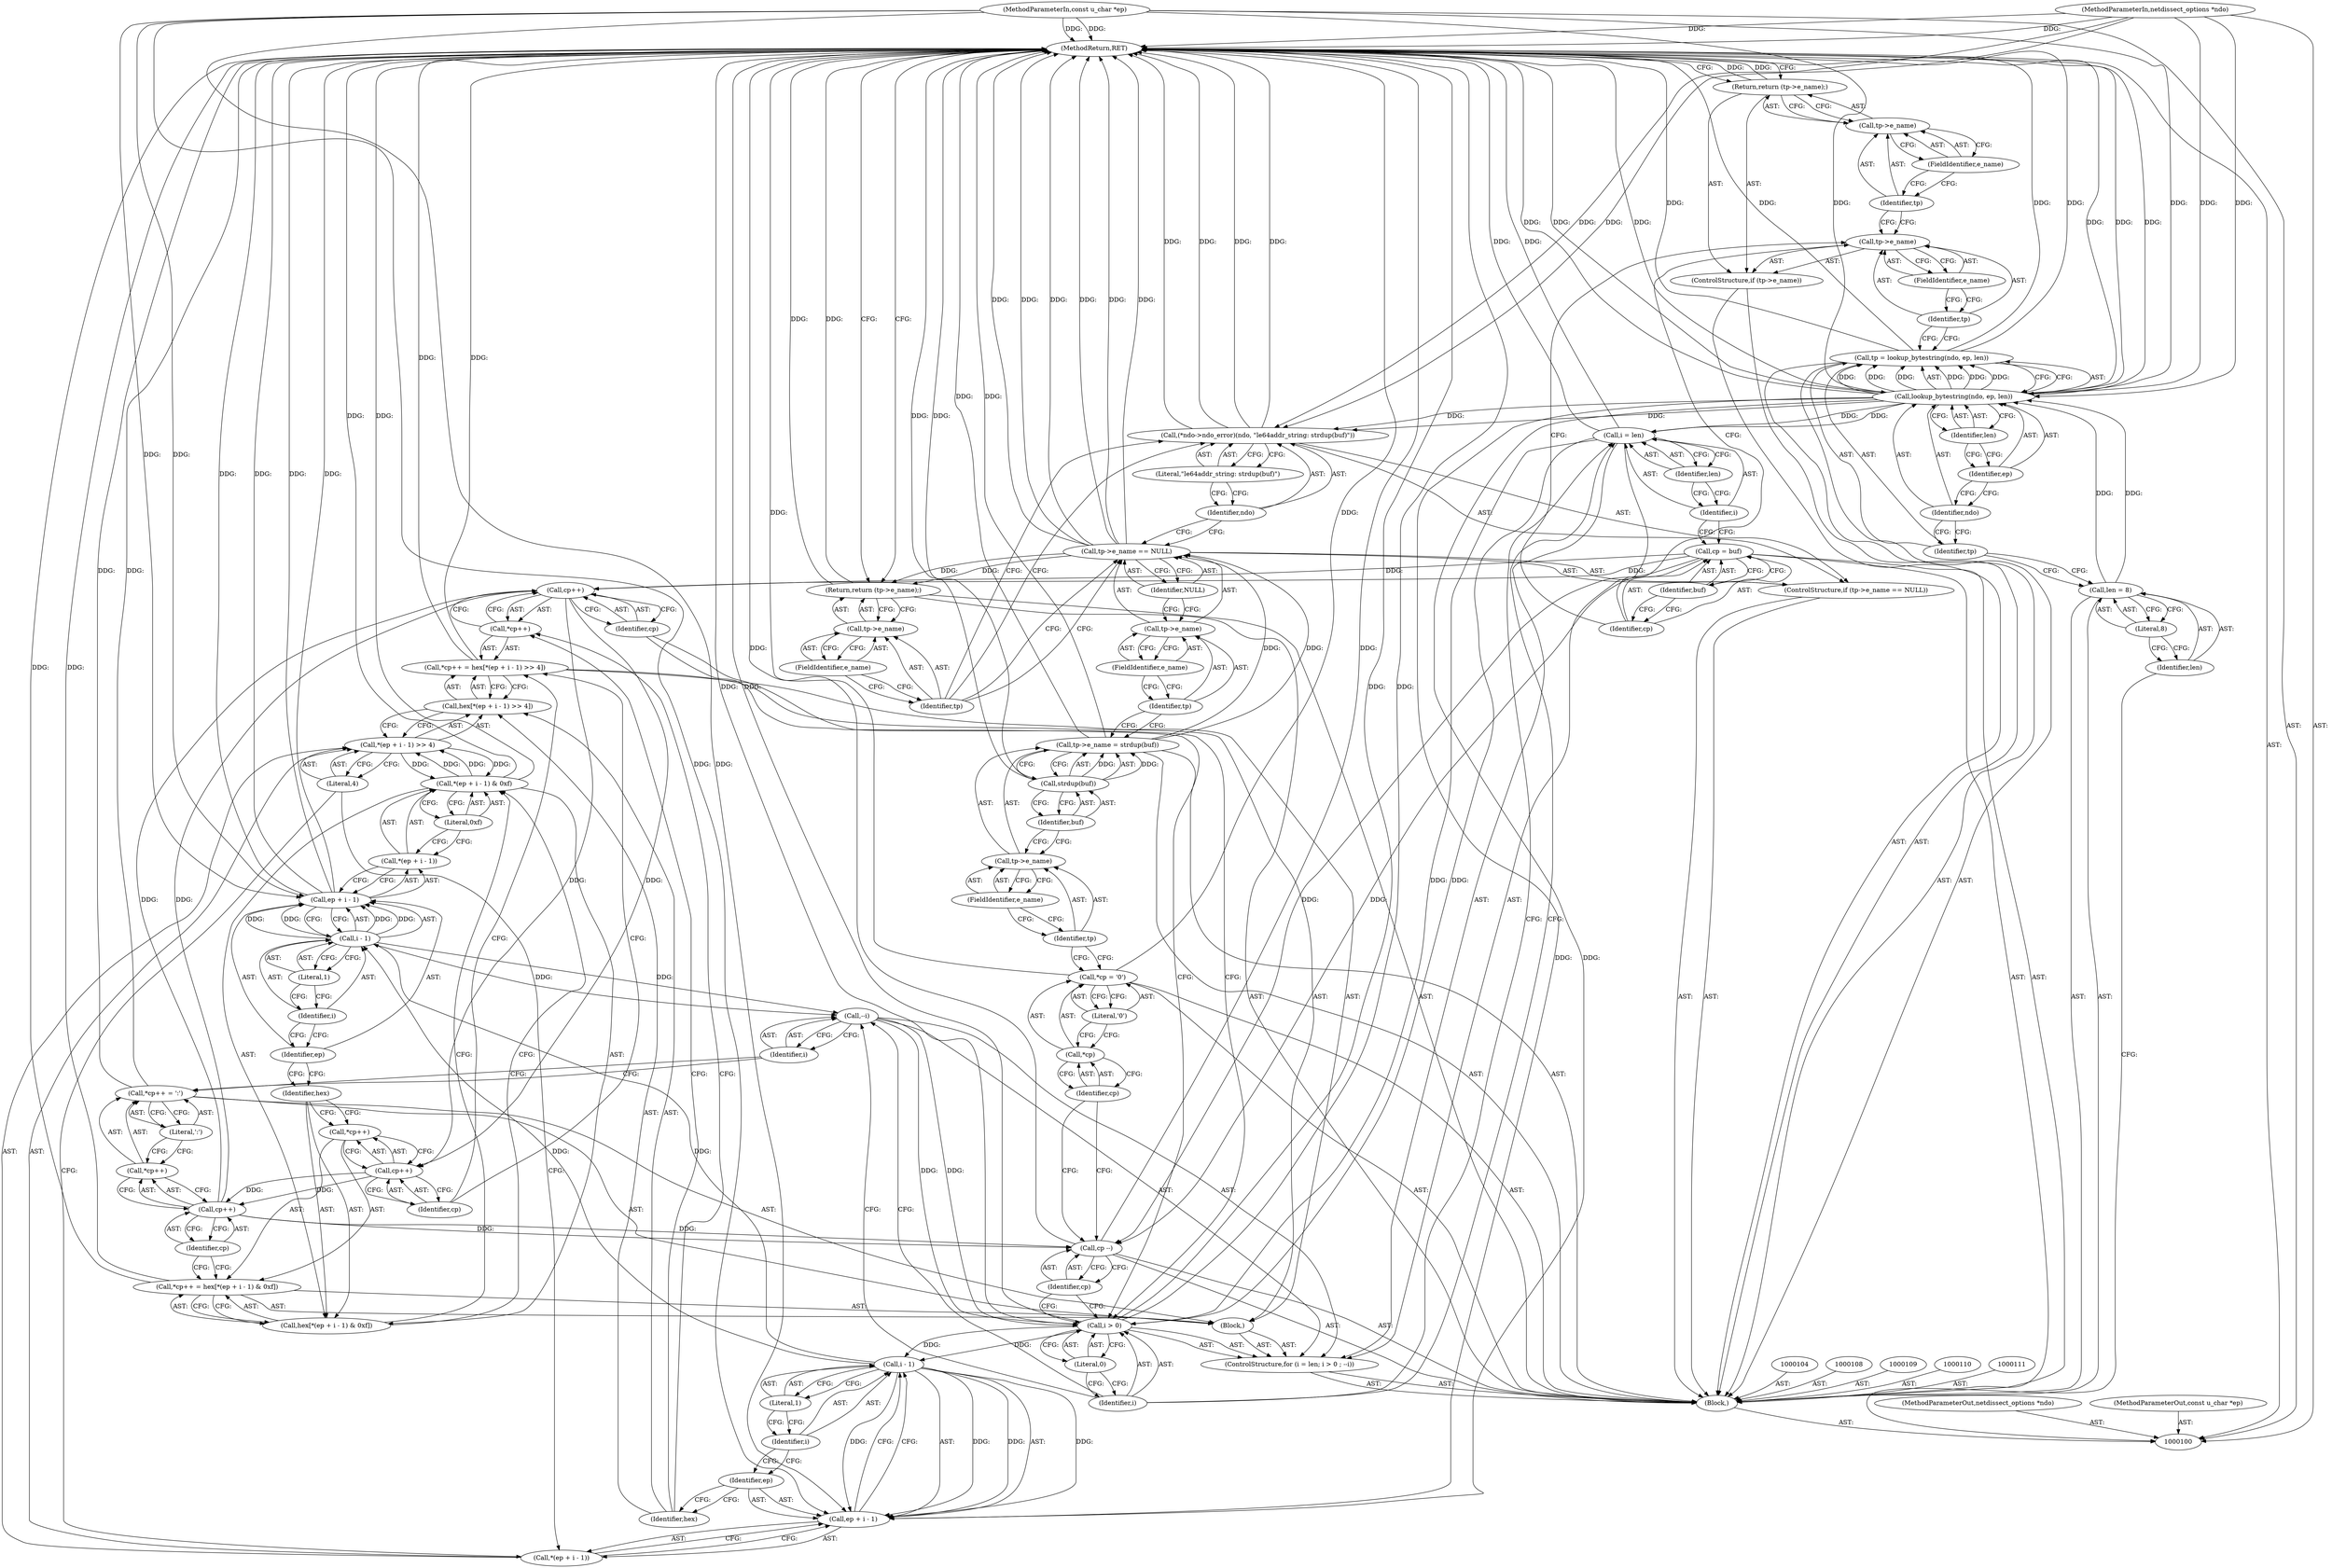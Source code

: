 digraph "1_tcpdump_730fc35968c5433b9e2a829779057f4f9495dc51" {
"1000197" [label="(MethodReturn,RET)"];
"1000101" [label="(MethodParameterIn,netdissect_options *ndo)"];
"1000287" [label="(MethodParameterOut,netdissect_options *ndo)"];
"1000102" [label="(MethodParameterIn,const u_char *ep)"];
"1000288" [label="(MethodParameterOut,const u_char *ep)"];
"1000118" [label="(ControlStructure,if (tp->e_name))"];
"1000119" [label="(Call,tp->e_name)"];
"1000120" [label="(Identifier,tp)"];
"1000121" [label="(FieldIdentifier,e_name)"];
"1000123" [label="(Call,tp->e_name)"];
"1000124" [label="(Identifier,tp)"];
"1000125" [label="(FieldIdentifier,e_name)"];
"1000122" [label="(Return,return (tp->e_name);)"];
"1000126" [label="(Call,cp = buf)"];
"1000127" [label="(Identifier,cp)"];
"1000128" [label="(Identifier,buf)"];
"1000132" [label="(Identifier,len)"];
"1000133" [label="(Call,i > 0)"];
"1000134" [label="(Identifier,i)"];
"1000129" [label="(ControlStructure,for (i = len; i > 0 ; --i))"];
"1000135" [label="(Literal,0)"];
"1000136" [label="(Call,--i)"];
"1000137" [label="(Identifier,i)"];
"1000138" [label="(Block,)"];
"1000130" [label="(Call,i = len)"];
"1000131" [label="(Identifier,i)"];
"1000143" [label="(Call,hex[*(ep + i - 1) >> 4])"];
"1000144" [label="(Identifier,hex)"];
"1000145" [label="(Call,*(ep + i - 1) >> 4)"];
"1000146" [label="(Call,*(ep + i - 1))"];
"1000147" [label="(Call,ep + i - 1)"];
"1000148" [label="(Identifier,ep)"];
"1000139" [label="(Call,*cp++ = hex[*(ep + i - 1) >> 4])"];
"1000140" [label="(Call,*cp++)"];
"1000149" [label="(Call,i - 1)"];
"1000150" [label="(Identifier,i)"];
"1000151" [label="(Literal,1)"];
"1000141" [label="(Call,cp++)"];
"1000142" [label="(Identifier,cp)"];
"1000152" [label="(Literal,4)"];
"1000157" [label="(Call,hex[*(ep + i - 1) & 0xf])"];
"1000158" [label="(Identifier,hex)"];
"1000159" [label="(Call,*(ep + i - 1) & 0xf)"];
"1000160" [label="(Call,*(ep + i - 1))"];
"1000161" [label="(Call,ep + i - 1)"];
"1000162" [label="(Identifier,ep)"];
"1000153" [label="(Call,*cp++ = hex[*(ep + i - 1) & 0xf])"];
"1000154" [label="(Call,*cp++)"];
"1000163" [label="(Call,i - 1)"];
"1000164" [label="(Identifier,i)"];
"1000165" [label="(Literal,1)"];
"1000155" [label="(Call,cp++)"];
"1000156" [label="(Identifier,cp)"];
"1000166" [label="(Literal,0xf)"];
"1000171" [label="(Literal,':')"];
"1000167" [label="(Call,*cp++ = ':')"];
"1000168" [label="(Call,*cp++)"];
"1000169" [label="(Call,cp++)"];
"1000170" [label="(Identifier,cp)"];
"1000172" [label="(Call,cp --)"];
"1000173" [label="(Identifier,cp)"];
"1000103" [label="(Block,)"];
"1000174" [label="(Call,*cp = '\0')"];
"1000175" [label="(Call,*cp)"];
"1000176" [label="(Identifier,cp)"];
"1000177" [label="(Literal,'\0')"];
"1000178" [label="(Call,tp->e_name = strdup(buf))"];
"1000179" [label="(Call,tp->e_name)"];
"1000180" [label="(Identifier,tp)"];
"1000182" [label="(Call,strdup(buf))"];
"1000183" [label="(Identifier,buf)"];
"1000181" [label="(FieldIdentifier,e_name)"];
"1000184" [label="(ControlStructure,if (tp->e_name == NULL))"];
"1000189" [label="(Identifier,NULL)"];
"1000185" [label="(Call,tp->e_name == NULL)"];
"1000186" [label="(Call,tp->e_name)"];
"1000187" [label="(Identifier,tp)"];
"1000188" [label="(FieldIdentifier,e_name)"];
"1000191" [label="(Identifier,ndo)"];
"1000192" [label="(Literal,\"le64addr_string: strdup(buf)\")"];
"1000190" [label="(Call,(*ndo->ndo_error)(ndo, \"le64addr_string: strdup(buf)\"))"];
"1000193" [label="(Return,return (tp->e_name);)"];
"1000196" [label="(FieldIdentifier,e_name)"];
"1000194" [label="(Call,tp->e_name)"];
"1000195" [label="(Identifier,tp)"];
"1000105" [label="(Call,len = 8)"];
"1000106" [label="(Identifier,len)"];
"1000107" [label="(Literal,8)"];
"1000112" [label="(Call,tp = lookup_bytestring(ndo, ep, len))"];
"1000113" [label="(Identifier,tp)"];
"1000115" [label="(Identifier,ndo)"];
"1000116" [label="(Identifier,ep)"];
"1000117" [label="(Identifier,len)"];
"1000114" [label="(Call,lookup_bytestring(ndo, ep, len))"];
"1000197" -> "1000100"  [label="AST: "];
"1000197" -> "1000122"  [label="CFG: "];
"1000197" -> "1000193"  [label="CFG: "];
"1000185" -> "1000197"  [label="DDG: "];
"1000185" -> "1000197"  [label="DDG: "];
"1000185" -> "1000197"  [label="DDG: "];
"1000153" -> "1000197"  [label="DDG: "];
"1000178" -> "1000197"  [label="DDG: "];
"1000114" -> "1000197"  [label="DDG: "];
"1000114" -> "1000197"  [label="DDG: "];
"1000114" -> "1000197"  [label="DDG: "];
"1000167" -> "1000197"  [label="DDG: "];
"1000190" -> "1000197"  [label="DDG: "];
"1000190" -> "1000197"  [label="DDG: "];
"1000112" -> "1000197"  [label="DDG: "];
"1000112" -> "1000197"  [label="DDG: "];
"1000159" -> "1000197"  [label="DDG: "];
"1000130" -> "1000197"  [label="DDG: "];
"1000133" -> "1000197"  [label="DDG: "];
"1000133" -> "1000197"  [label="DDG: "];
"1000102" -> "1000197"  [label="DDG: "];
"1000101" -> "1000197"  [label="DDG: "];
"1000172" -> "1000197"  [label="DDG: "];
"1000139" -> "1000197"  [label="DDG: "];
"1000161" -> "1000197"  [label="DDG: "];
"1000161" -> "1000197"  [label="DDG: "];
"1000182" -> "1000197"  [label="DDG: "];
"1000174" -> "1000197"  [label="DDG: "];
"1000122" -> "1000197"  [label="DDG: "];
"1000193" -> "1000197"  [label="DDG: "];
"1000101" -> "1000100"  [label="AST: "];
"1000101" -> "1000197"  [label="DDG: "];
"1000101" -> "1000114"  [label="DDG: "];
"1000101" -> "1000190"  [label="DDG: "];
"1000287" -> "1000100"  [label="AST: "];
"1000102" -> "1000100"  [label="AST: "];
"1000102" -> "1000197"  [label="DDG: "];
"1000102" -> "1000114"  [label="DDG: "];
"1000102" -> "1000147"  [label="DDG: "];
"1000102" -> "1000161"  [label="DDG: "];
"1000288" -> "1000100"  [label="AST: "];
"1000118" -> "1000103"  [label="AST: "];
"1000119" -> "1000118"  [label="AST: "];
"1000122" -> "1000118"  [label="AST: "];
"1000119" -> "1000118"  [label="AST: "];
"1000119" -> "1000121"  [label="CFG: "];
"1000120" -> "1000119"  [label="AST: "];
"1000121" -> "1000119"  [label="AST: "];
"1000124" -> "1000119"  [label="CFG: "];
"1000127" -> "1000119"  [label="CFG: "];
"1000120" -> "1000119"  [label="AST: "];
"1000120" -> "1000112"  [label="CFG: "];
"1000121" -> "1000120"  [label="CFG: "];
"1000121" -> "1000119"  [label="AST: "];
"1000121" -> "1000120"  [label="CFG: "];
"1000119" -> "1000121"  [label="CFG: "];
"1000123" -> "1000122"  [label="AST: "];
"1000123" -> "1000125"  [label="CFG: "];
"1000124" -> "1000123"  [label="AST: "];
"1000125" -> "1000123"  [label="AST: "];
"1000122" -> "1000123"  [label="CFG: "];
"1000124" -> "1000123"  [label="AST: "];
"1000124" -> "1000119"  [label="CFG: "];
"1000125" -> "1000124"  [label="CFG: "];
"1000125" -> "1000123"  [label="AST: "];
"1000125" -> "1000124"  [label="CFG: "];
"1000123" -> "1000125"  [label="CFG: "];
"1000122" -> "1000118"  [label="AST: "];
"1000122" -> "1000123"  [label="CFG: "];
"1000123" -> "1000122"  [label="AST: "];
"1000197" -> "1000122"  [label="CFG: "];
"1000122" -> "1000197"  [label="DDG: "];
"1000126" -> "1000103"  [label="AST: "];
"1000126" -> "1000128"  [label="CFG: "];
"1000127" -> "1000126"  [label="AST: "];
"1000128" -> "1000126"  [label="AST: "];
"1000131" -> "1000126"  [label="CFG: "];
"1000126" -> "1000141"  [label="DDG: "];
"1000126" -> "1000172"  [label="DDG: "];
"1000127" -> "1000126"  [label="AST: "];
"1000127" -> "1000119"  [label="CFG: "];
"1000128" -> "1000127"  [label="CFG: "];
"1000128" -> "1000126"  [label="AST: "];
"1000128" -> "1000127"  [label="CFG: "];
"1000126" -> "1000128"  [label="CFG: "];
"1000132" -> "1000130"  [label="AST: "];
"1000132" -> "1000131"  [label="CFG: "];
"1000130" -> "1000132"  [label="CFG: "];
"1000133" -> "1000129"  [label="AST: "];
"1000133" -> "1000135"  [label="CFG: "];
"1000134" -> "1000133"  [label="AST: "];
"1000135" -> "1000133"  [label="AST: "];
"1000142" -> "1000133"  [label="CFG: "];
"1000173" -> "1000133"  [label="CFG: "];
"1000133" -> "1000197"  [label="DDG: "];
"1000133" -> "1000197"  [label="DDG: "];
"1000136" -> "1000133"  [label="DDG: "];
"1000130" -> "1000133"  [label="DDG: "];
"1000133" -> "1000149"  [label="DDG: "];
"1000134" -> "1000133"  [label="AST: "];
"1000134" -> "1000130"  [label="CFG: "];
"1000134" -> "1000136"  [label="CFG: "];
"1000135" -> "1000134"  [label="CFG: "];
"1000129" -> "1000103"  [label="AST: "];
"1000130" -> "1000129"  [label="AST: "];
"1000133" -> "1000129"  [label="AST: "];
"1000136" -> "1000129"  [label="AST: "];
"1000138" -> "1000129"  [label="AST: "];
"1000135" -> "1000133"  [label="AST: "];
"1000135" -> "1000134"  [label="CFG: "];
"1000133" -> "1000135"  [label="CFG: "];
"1000136" -> "1000129"  [label="AST: "];
"1000136" -> "1000137"  [label="CFG: "];
"1000137" -> "1000136"  [label="AST: "];
"1000134" -> "1000136"  [label="CFG: "];
"1000136" -> "1000133"  [label="DDG: "];
"1000163" -> "1000136"  [label="DDG: "];
"1000137" -> "1000136"  [label="AST: "];
"1000137" -> "1000167"  [label="CFG: "];
"1000136" -> "1000137"  [label="CFG: "];
"1000138" -> "1000129"  [label="AST: "];
"1000139" -> "1000138"  [label="AST: "];
"1000153" -> "1000138"  [label="AST: "];
"1000167" -> "1000138"  [label="AST: "];
"1000130" -> "1000129"  [label="AST: "];
"1000130" -> "1000132"  [label="CFG: "];
"1000131" -> "1000130"  [label="AST: "];
"1000132" -> "1000130"  [label="AST: "];
"1000134" -> "1000130"  [label="CFG: "];
"1000130" -> "1000197"  [label="DDG: "];
"1000114" -> "1000130"  [label="DDG: "];
"1000130" -> "1000133"  [label="DDG: "];
"1000131" -> "1000130"  [label="AST: "];
"1000131" -> "1000126"  [label="CFG: "];
"1000132" -> "1000131"  [label="CFG: "];
"1000143" -> "1000139"  [label="AST: "];
"1000143" -> "1000145"  [label="CFG: "];
"1000144" -> "1000143"  [label="AST: "];
"1000145" -> "1000143"  [label="AST: "];
"1000139" -> "1000143"  [label="CFG: "];
"1000144" -> "1000143"  [label="AST: "];
"1000144" -> "1000140"  [label="CFG: "];
"1000148" -> "1000144"  [label="CFG: "];
"1000145" -> "1000143"  [label="AST: "];
"1000145" -> "1000152"  [label="CFG: "];
"1000146" -> "1000145"  [label="AST: "];
"1000152" -> "1000145"  [label="AST: "];
"1000143" -> "1000145"  [label="CFG: "];
"1000159" -> "1000145"  [label="DDG: "];
"1000145" -> "1000159"  [label="DDG: "];
"1000146" -> "1000145"  [label="AST: "];
"1000146" -> "1000147"  [label="CFG: "];
"1000147" -> "1000146"  [label="AST: "];
"1000152" -> "1000146"  [label="CFG: "];
"1000147" -> "1000146"  [label="AST: "];
"1000147" -> "1000149"  [label="CFG: "];
"1000148" -> "1000147"  [label="AST: "];
"1000149" -> "1000147"  [label="AST: "];
"1000146" -> "1000147"  [label="CFG: "];
"1000114" -> "1000147"  [label="DDG: "];
"1000102" -> "1000147"  [label="DDG: "];
"1000149" -> "1000147"  [label="DDG: "];
"1000149" -> "1000147"  [label="DDG: "];
"1000148" -> "1000147"  [label="AST: "];
"1000148" -> "1000144"  [label="CFG: "];
"1000150" -> "1000148"  [label="CFG: "];
"1000139" -> "1000138"  [label="AST: "];
"1000139" -> "1000143"  [label="CFG: "];
"1000140" -> "1000139"  [label="AST: "];
"1000143" -> "1000139"  [label="AST: "];
"1000156" -> "1000139"  [label="CFG: "];
"1000139" -> "1000197"  [label="DDG: "];
"1000140" -> "1000139"  [label="AST: "];
"1000140" -> "1000141"  [label="CFG: "];
"1000141" -> "1000140"  [label="AST: "];
"1000144" -> "1000140"  [label="CFG: "];
"1000149" -> "1000147"  [label="AST: "];
"1000149" -> "1000151"  [label="CFG: "];
"1000150" -> "1000149"  [label="AST: "];
"1000151" -> "1000149"  [label="AST: "];
"1000147" -> "1000149"  [label="CFG: "];
"1000149" -> "1000147"  [label="DDG: "];
"1000149" -> "1000147"  [label="DDG: "];
"1000133" -> "1000149"  [label="DDG: "];
"1000149" -> "1000163"  [label="DDG: "];
"1000150" -> "1000149"  [label="AST: "];
"1000150" -> "1000148"  [label="CFG: "];
"1000151" -> "1000150"  [label="CFG: "];
"1000151" -> "1000149"  [label="AST: "];
"1000151" -> "1000150"  [label="CFG: "];
"1000149" -> "1000151"  [label="CFG: "];
"1000141" -> "1000140"  [label="AST: "];
"1000141" -> "1000142"  [label="CFG: "];
"1000142" -> "1000141"  [label="AST: "];
"1000140" -> "1000141"  [label="CFG: "];
"1000126" -> "1000141"  [label="DDG: "];
"1000169" -> "1000141"  [label="DDG: "];
"1000141" -> "1000155"  [label="DDG: "];
"1000142" -> "1000141"  [label="AST: "];
"1000142" -> "1000133"  [label="CFG: "];
"1000141" -> "1000142"  [label="CFG: "];
"1000152" -> "1000145"  [label="AST: "];
"1000152" -> "1000146"  [label="CFG: "];
"1000145" -> "1000152"  [label="CFG: "];
"1000157" -> "1000153"  [label="AST: "];
"1000157" -> "1000159"  [label="CFG: "];
"1000158" -> "1000157"  [label="AST: "];
"1000159" -> "1000157"  [label="AST: "];
"1000153" -> "1000157"  [label="CFG: "];
"1000158" -> "1000157"  [label="AST: "];
"1000158" -> "1000154"  [label="CFG: "];
"1000162" -> "1000158"  [label="CFG: "];
"1000159" -> "1000157"  [label="AST: "];
"1000159" -> "1000166"  [label="CFG: "];
"1000160" -> "1000159"  [label="AST: "];
"1000166" -> "1000159"  [label="AST: "];
"1000157" -> "1000159"  [label="CFG: "];
"1000159" -> "1000197"  [label="DDG: "];
"1000159" -> "1000145"  [label="DDG: "];
"1000145" -> "1000159"  [label="DDG: "];
"1000160" -> "1000159"  [label="AST: "];
"1000160" -> "1000161"  [label="CFG: "];
"1000161" -> "1000160"  [label="AST: "];
"1000166" -> "1000160"  [label="CFG: "];
"1000161" -> "1000160"  [label="AST: "];
"1000161" -> "1000163"  [label="CFG: "];
"1000162" -> "1000161"  [label="AST: "];
"1000163" -> "1000161"  [label="AST: "];
"1000160" -> "1000161"  [label="CFG: "];
"1000161" -> "1000197"  [label="DDG: "];
"1000161" -> "1000197"  [label="DDG: "];
"1000102" -> "1000161"  [label="DDG: "];
"1000163" -> "1000161"  [label="DDG: "];
"1000163" -> "1000161"  [label="DDG: "];
"1000162" -> "1000161"  [label="AST: "];
"1000162" -> "1000158"  [label="CFG: "];
"1000164" -> "1000162"  [label="CFG: "];
"1000153" -> "1000138"  [label="AST: "];
"1000153" -> "1000157"  [label="CFG: "];
"1000154" -> "1000153"  [label="AST: "];
"1000157" -> "1000153"  [label="AST: "];
"1000170" -> "1000153"  [label="CFG: "];
"1000153" -> "1000197"  [label="DDG: "];
"1000154" -> "1000153"  [label="AST: "];
"1000154" -> "1000155"  [label="CFG: "];
"1000155" -> "1000154"  [label="AST: "];
"1000158" -> "1000154"  [label="CFG: "];
"1000163" -> "1000161"  [label="AST: "];
"1000163" -> "1000165"  [label="CFG: "];
"1000164" -> "1000163"  [label="AST: "];
"1000165" -> "1000163"  [label="AST: "];
"1000161" -> "1000163"  [label="CFG: "];
"1000163" -> "1000136"  [label="DDG: "];
"1000163" -> "1000161"  [label="DDG: "];
"1000163" -> "1000161"  [label="DDG: "];
"1000149" -> "1000163"  [label="DDG: "];
"1000164" -> "1000163"  [label="AST: "];
"1000164" -> "1000162"  [label="CFG: "];
"1000165" -> "1000164"  [label="CFG: "];
"1000165" -> "1000163"  [label="AST: "];
"1000165" -> "1000164"  [label="CFG: "];
"1000163" -> "1000165"  [label="CFG: "];
"1000155" -> "1000154"  [label="AST: "];
"1000155" -> "1000156"  [label="CFG: "];
"1000156" -> "1000155"  [label="AST: "];
"1000154" -> "1000155"  [label="CFG: "];
"1000141" -> "1000155"  [label="DDG: "];
"1000155" -> "1000169"  [label="DDG: "];
"1000156" -> "1000155"  [label="AST: "];
"1000156" -> "1000139"  [label="CFG: "];
"1000155" -> "1000156"  [label="CFG: "];
"1000166" -> "1000159"  [label="AST: "];
"1000166" -> "1000160"  [label="CFG: "];
"1000159" -> "1000166"  [label="CFG: "];
"1000171" -> "1000167"  [label="AST: "];
"1000171" -> "1000168"  [label="CFG: "];
"1000167" -> "1000171"  [label="CFG: "];
"1000167" -> "1000138"  [label="AST: "];
"1000167" -> "1000171"  [label="CFG: "];
"1000168" -> "1000167"  [label="AST: "];
"1000171" -> "1000167"  [label="AST: "];
"1000137" -> "1000167"  [label="CFG: "];
"1000167" -> "1000197"  [label="DDG: "];
"1000168" -> "1000167"  [label="AST: "];
"1000168" -> "1000169"  [label="CFG: "];
"1000169" -> "1000168"  [label="AST: "];
"1000171" -> "1000168"  [label="CFG: "];
"1000169" -> "1000168"  [label="AST: "];
"1000169" -> "1000170"  [label="CFG: "];
"1000170" -> "1000169"  [label="AST: "];
"1000168" -> "1000169"  [label="CFG: "];
"1000169" -> "1000141"  [label="DDG: "];
"1000155" -> "1000169"  [label="DDG: "];
"1000169" -> "1000172"  [label="DDG: "];
"1000170" -> "1000169"  [label="AST: "];
"1000170" -> "1000153"  [label="CFG: "];
"1000169" -> "1000170"  [label="CFG: "];
"1000172" -> "1000103"  [label="AST: "];
"1000172" -> "1000173"  [label="CFG: "];
"1000173" -> "1000172"  [label="AST: "];
"1000176" -> "1000172"  [label="CFG: "];
"1000172" -> "1000197"  [label="DDG: "];
"1000126" -> "1000172"  [label="DDG: "];
"1000169" -> "1000172"  [label="DDG: "];
"1000173" -> "1000172"  [label="AST: "];
"1000173" -> "1000133"  [label="CFG: "];
"1000172" -> "1000173"  [label="CFG: "];
"1000103" -> "1000100"  [label="AST: "];
"1000104" -> "1000103"  [label="AST: "];
"1000105" -> "1000103"  [label="AST: "];
"1000108" -> "1000103"  [label="AST: "];
"1000109" -> "1000103"  [label="AST: "];
"1000110" -> "1000103"  [label="AST: "];
"1000111" -> "1000103"  [label="AST: "];
"1000112" -> "1000103"  [label="AST: "];
"1000118" -> "1000103"  [label="AST: "];
"1000126" -> "1000103"  [label="AST: "];
"1000129" -> "1000103"  [label="AST: "];
"1000172" -> "1000103"  [label="AST: "];
"1000174" -> "1000103"  [label="AST: "];
"1000178" -> "1000103"  [label="AST: "];
"1000184" -> "1000103"  [label="AST: "];
"1000193" -> "1000103"  [label="AST: "];
"1000174" -> "1000103"  [label="AST: "];
"1000174" -> "1000177"  [label="CFG: "];
"1000175" -> "1000174"  [label="AST: "];
"1000177" -> "1000174"  [label="AST: "];
"1000180" -> "1000174"  [label="CFG: "];
"1000174" -> "1000197"  [label="DDG: "];
"1000175" -> "1000174"  [label="AST: "];
"1000175" -> "1000176"  [label="CFG: "];
"1000176" -> "1000175"  [label="AST: "];
"1000177" -> "1000175"  [label="CFG: "];
"1000176" -> "1000175"  [label="AST: "];
"1000176" -> "1000172"  [label="CFG: "];
"1000175" -> "1000176"  [label="CFG: "];
"1000177" -> "1000174"  [label="AST: "];
"1000177" -> "1000175"  [label="CFG: "];
"1000174" -> "1000177"  [label="CFG: "];
"1000178" -> "1000103"  [label="AST: "];
"1000178" -> "1000182"  [label="CFG: "];
"1000179" -> "1000178"  [label="AST: "];
"1000182" -> "1000178"  [label="AST: "];
"1000187" -> "1000178"  [label="CFG: "];
"1000178" -> "1000197"  [label="DDG: "];
"1000182" -> "1000178"  [label="DDG: "];
"1000178" -> "1000185"  [label="DDG: "];
"1000179" -> "1000178"  [label="AST: "];
"1000179" -> "1000181"  [label="CFG: "];
"1000180" -> "1000179"  [label="AST: "];
"1000181" -> "1000179"  [label="AST: "];
"1000183" -> "1000179"  [label="CFG: "];
"1000180" -> "1000179"  [label="AST: "];
"1000180" -> "1000174"  [label="CFG: "];
"1000181" -> "1000180"  [label="CFG: "];
"1000182" -> "1000178"  [label="AST: "];
"1000182" -> "1000183"  [label="CFG: "];
"1000183" -> "1000182"  [label="AST: "];
"1000178" -> "1000182"  [label="CFG: "];
"1000182" -> "1000197"  [label="DDG: "];
"1000182" -> "1000178"  [label="DDG: "];
"1000183" -> "1000182"  [label="AST: "];
"1000183" -> "1000179"  [label="CFG: "];
"1000182" -> "1000183"  [label="CFG: "];
"1000181" -> "1000179"  [label="AST: "];
"1000181" -> "1000180"  [label="CFG: "];
"1000179" -> "1000181"  [label="CFG: "];
"1000184" -> "1000103"  [label="AST: "];
"1000185" -> "1000184"  [label="AST: "];
"1000190" -> "1000184"  [label="AST: "];
"1000189" -> "1000185"  [label="AST: "];
"1000189" -> "1000186"  [label="CFG: "];
"1000185" -> "1000189"  [label="CFG: "];
"1000185" -> "1000184"  [label="AST: "];
"1000185" -> "1000189"  [label="CFG: "];
"1000186" -> "1000185"  [label="AST: "];
"1000189" -> "1000185"  [label="AST: "];
"1000191" -> "1000185"  [label="CFG: "];
"1000195" -> "1000185"  [label="CFG: "];
"1000185" -> "1000197"  [label="DDG: "];
"1000185" -> "1000197"  [label="DDG: "];
"1000185" -> "1000197"  [label="DDG: "];
"1000178" -> "1000185"  [label="DDG: "];
"1000185" -> "1000193"  [label="DDG: "];
"1000186" -> "1000185"  [label="AST: "];
"1000186" -> "1000188"  [label="CFG: "];
"1000187" -> "1000186"  [label="AST: "];
"1000188" -> "1000186"  [label="AST: "];
"1000189" -> "1000186"  [label="CFG: "];
"1000187" -> "1000186"  [label="AST: "];
"1000187" -> "1000178"  [label="CFG: "];
"1000188" -> "1000187"  [label="CFG: "];
"1000188" -> "1000186"  [label="AST: "];
"1000188" -> "1000187"  [label="CFG: "];
"1000186" -> "1000188"  [label="CFG: "];
"1000191" -> "1000190"  [label="AST: "];
"1000191" -> "1000185"  [label="CFG: "];
"1000192" -> "1000191"  [label="CFG: "];
"1000192" -> "1000190"  [label="AST: "];
"1000192" -> "1000191"  [label="CFG: "];
"1000190" -> "1000192"  [label="CFG: "];
"1000190" -> "1000184"  [label="AST: "];
"1000190" -> "1000192"  [label="CFG: "];
"1000191" -> "1000190"  [label="AST: "];
"1000192" -> "1000190"  [label="AST: "];
"1000195" -> "1000190"  [label="CFG: "];
"1000190" -> "1000197"  [label="DDG: "];
"1000190" -> "1000197"  [label="DDG: "];
"1000114" -> "1000190"  [label="DDG: "];
"1000101" -> "1000190"  [label="DDG: "];
"1000193" -> "1000103"  [label="AST: "];
"1000193" -> "1000194"  [label="CFG: "];
"1000194" -> "1000193"  [label="AST: "];
"1000197" -> "1000193"  [label="CFG: "];
"1000193" -> "1000197"  [label="DDG: "];
"1000185" -> "1000193"  [label="DDG: "];
"1000196" -> "1000194"  [label="AST: "];
"1000196" -> "1000195"  [label="CFG: "];
"1000194" -> "1000196"  [label="CFG: "];
"1000194" -> "1000193"  [label="AST: "];
"1000194" -> "1000196"  [label="CFG: "];
"1000195" -> "1000194"  [label="AST: "];
"1000196" -> "1000194"  [label="AST: "];
"1000193" -> "1000194"  [label="CFG: "];
"1000195" -> "1000194"  [label="AST: "];
"1000195" -> "1000190"  [label="CFG: "];
"1000195" -> "1000185"  [label="CFG: "];
"1000196" -> "1000195"  [label="CFG: "];
"1000105" -> "1000103"  [label="AST: "];
"1000105" -> "1000107"  [label="CFG: "];
"1000106" -> "1000105"  [label="AST: "];
"1000107" -> "1000105"  [label="AST: "];
"1000113" -> "1000105"  [label="CFG: "];
"1000105" -> "1000114"  [label="DDG: "];
"1000106" -> "1000105"  [label="AST: "];
"1000106" -> "1000100"  [label="CFG: "];
"1000107" -> "1000106"  [label="CFG: "];
"1000107" -> "1000105"  [label="AST: "];
"1000107" -> "1000106"  [label="CFG: "];
"1000105" -> "1000107"  [label="CFG: "];
"1000112" -> "1000103"  [label="AST: "];
"1000112" -> "1000114"  [label="CFG: "];
"1000113" -> "1000112"  [label="AST: "];
"1000114" -> "1000112"  [label="AST: "];
"1000120" -> "1000112"  [label="CFG: "];
"1000112" -> "1000197"  [label="DDG: "];
"1000112" -> "1000197"  [label="DDG: "];
"1000114" -> "1000112"  [label="DDG: "];
"1000114" -> "1000112"  [label="DDG: "];
"1000114" -> "1000112"  [label="DDG: "];
"1000113" -> "1000112"  [label="AST: "];
"1000113" -> "1000105"  [label="CFG: "];
"1000115" -> "1000113"  [label="CFG: "];
"1000115" -> "1000114"  [label="AST: "];
"1000115" -> "1000113"  [label="CFG: "];
"1000116" -> "1000115"  [label="CFG: "];
"1000116" -> "1000114"  [label="AST: "];
"1000116" -> "1000115"  [label="CFG: "];
"1000117" -> "1000116"  [label="CFG: "];
"1000117" -> "1000114"  [label="AST: "];
"1000117" -> "1000116"  [label="CFG: "];
"1000114" -> "1000117"  [label="CFG: "];
"1000114" -> "1000112"  [label="AST: "];
"1000114" -> "1000117"  [label="CFG: "];
"1000115" -> "1000114"  [label="AST: "];
"1000116" -> "1000114"  [label="AST: "];
"1000117" -> "1000114"  [label="AST: "];
"1000112" -> "1000114"  [label="CFG: "];
"1000114" -> "1000197"  [label="DDG: "];
"1000114" -> "1000197"  [label="DDG: "];
"1000114" -> "1000197"  [label="DDG: "];
"1000114" -> "1000112"  [label="DDG: "];
"1000114" -> "1000112"  [label="DDG: "];
"1000114" -> "1000112"  [label="DDG: "];
"1000101" -> "1000114"  [label="DDG: "];
"1000102" -> "1000114"  [label="DDG: "];
"1000105" -> "1000114"  [label="DDG: "];
"1000114" -> "1000130"  [label="DDG: "];
"1000114" -> "1000147"  [label="DDG: "];
"1000114" -> "1000190"  [label="DDG: "];
}
